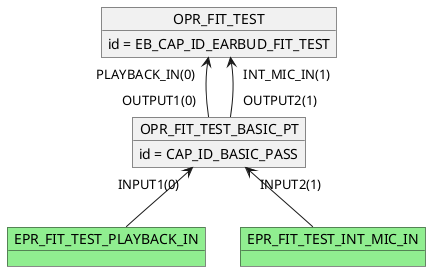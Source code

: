 @startuml

        object OPR_FIT_TEST_BASIC_PT
        OPR_FIT_TEST_BASIC_PT : id = CAP_ID_BASIC_PASS
        object OPR_FIT_TEST
        OPR_FIT_TEST : id = EB_CAP_ID_EARBUD_FIT_TEST
        OPR_FIT_TEST "PLAYBACK_IN(0)"<-- "OUTPUT1(0)" OPR_FIT_TEST_BASIC_PT
        OPR_FIT_TEST "INT_MIC_IN(1)"<-- "OUTPUT2(1)" OPR_FIT_TEST_BASIC_PT
        object EPR_FIT_TEST_PLAYBACK_IN #lightgreen
        OPR_FIT_TEST_BASIC_PT "INPUT1(0)" <-- EPR_FIT_TEST_PLAYBACK_IN
        object EPR_FIT_TEST_INT_MIC_IN #lightgreen
        OPR_FIT_TEST_BASIC_PT "INPUT2(1)" <-- EPR_FIT_TEST_INT_MIC_IN
    @enduml
